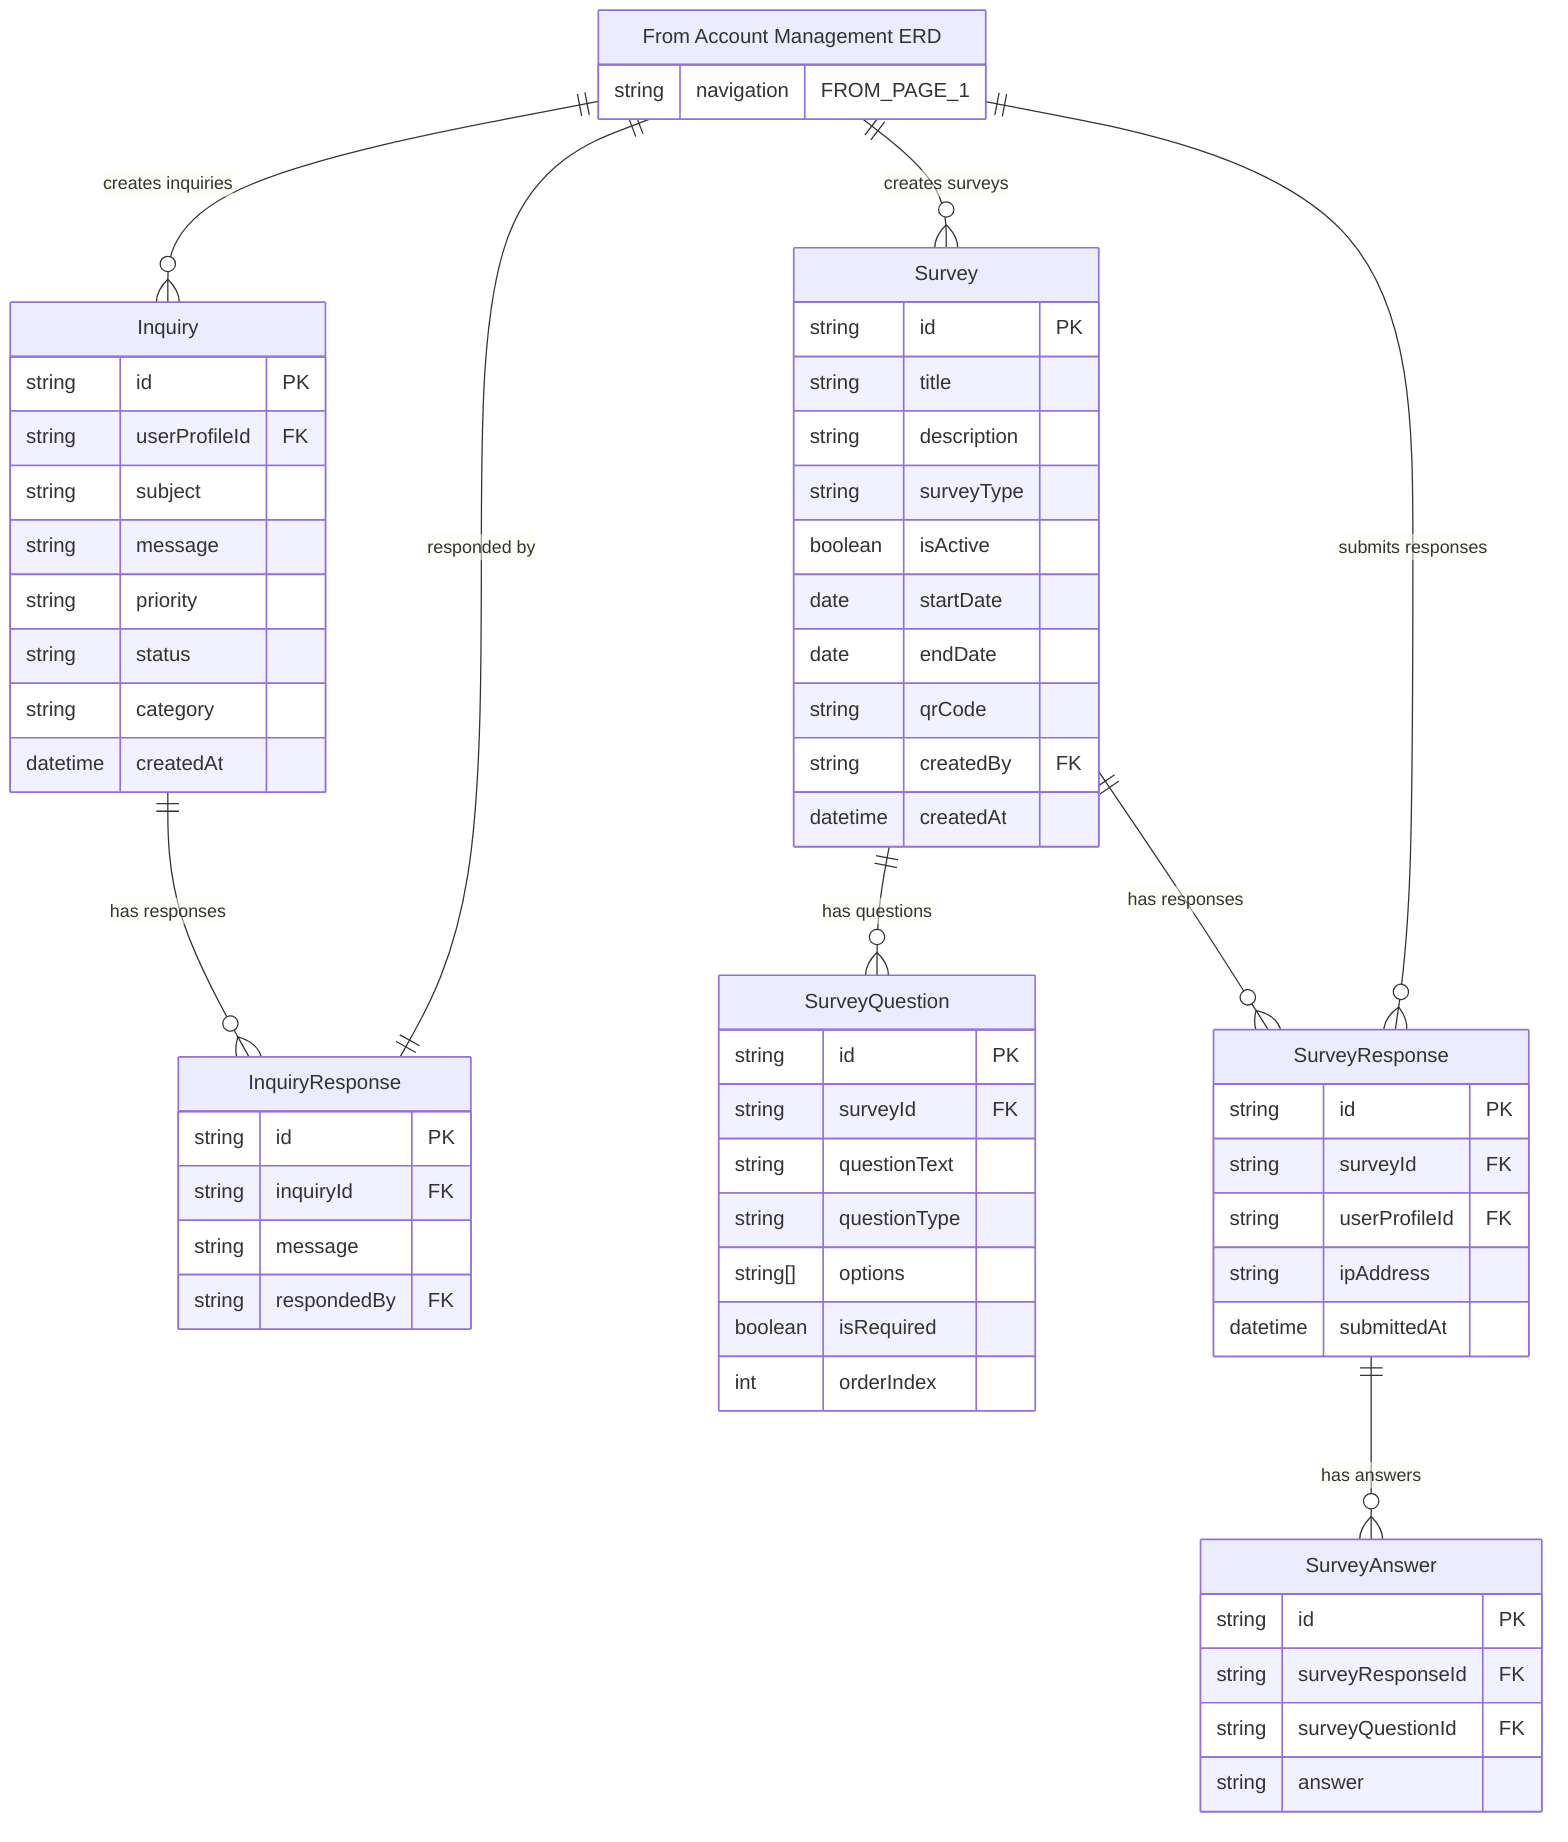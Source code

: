 erDiagram
    %% ========================================
    %% PAGE 7: COMMUNICATION & SURVEYS
    %% ========================================
    
    %% OFF-PAGE CONNECTORS FROM PAGE 1
    "From Account Management ERD" {
        string navigation "FROM_PAGE_1"
    }

    Inquiry {
        string id PK
        string userProfileId FK
        string subject
        string message
        string priority
        string status
        string category
        datetime createdAt
    }

    InquiryResponse {
        string id PK
        string inquiryId FK
        string message
        string respondedBy FK
    }

    Survey {
        string id PK
        string title
        string description
        string surveyType
        boolean isActive
        date startDate
        date endDate
        string qrCode
        string createdBy FK
        datetime createdAt
    }

    SurveyQuestion {
        string id PK
        string surveyId FK
        string questionText
        string questionType
        string[] options
        boolean isRequired
        int orderIndex
    }

    SurveyResponse {
        string id PK
        string surveyId FK
        string userProfileId FK
        string ipAddress
        datetime submittedAt
    }

    SurveyAnswer {
        string id PK
        string surveyResponseId FK
        string surveyQuestionId FK
        string answer
    }

    %% RELATIONSHIPS - PAGE 7
    "From Account Management ERD" ||--o{ Inquiry : "creates inquiries"
    Inquiry ||--o{ InquiryResponse : "has responses"
    "From Account Management ERD" ||--|| InquiryResponse : "responded by"
    "From Account Management ERD" ||--o{ Survey : "creates surveys"
    Survey ||--o{ SurveyQuestion : "has questions"
    Survey ||--o{ SurveyResponse : "has responses"
    SurveyResponse ||--o{ SurveyAnswer : "has answers"
    "From Account Management ERD" ||--o{ SurveyResponse : "submits responses"